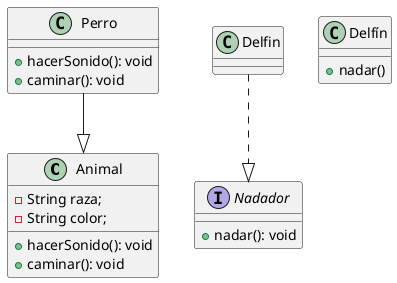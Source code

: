 @startuml
class Animal{
    -String raza;
    -String color;
    + hacerSonido(): void
    + caminar(): void
}

class Perro{
    + hacerSonido(): void
    + caminar(): void
}

interface Nadador{
    + nadar(): void
}

class Delfín{
    + nadar()
}

Perro --|> Animal
Delfin ..|> Nadador
@enduml